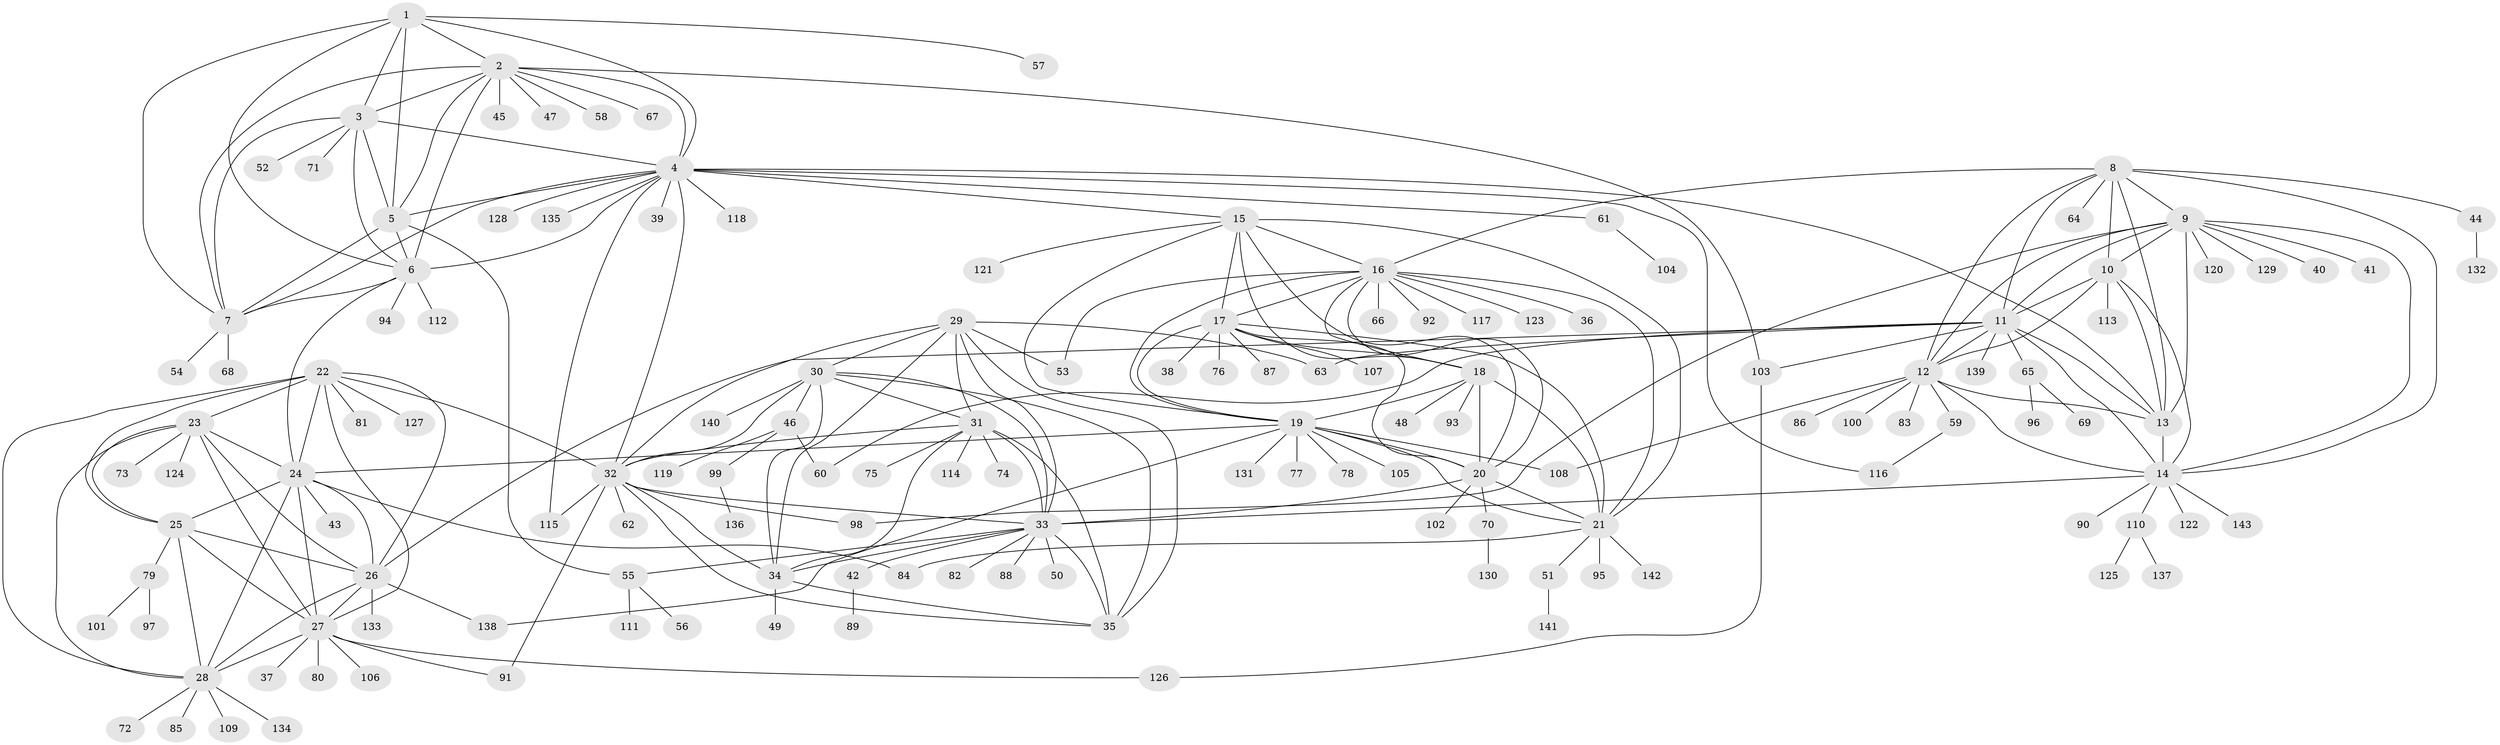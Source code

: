 // Generated by graph-tools (version 1.1) at 2025/15/03/09/25 04:15:46]
// undirected, 143 vertices, 236 edges
graph export_dot {
graph [start="1"]
  node [color=gray90,style=filled];
  1;
  2;
  3;
  4;
  5;
  6;
  7;
  8;
  9;
  10;
  11;
  12;
  13;
  14;
  15;
  16;
  17;
  18;
  19;
  20;
  21;
  22;
  23;
  24;
  25;
  26;
  27;
  28;
  29;
  30;
  31;
  32;
  33;
  34;
  35;
  36;
  37;
  38;
  39;
  40;
  41;
  42;
  43;
  44;
  45;
  46;
  47;
  48;
  49;
  50;
  51;
  52;
  53;
  54;
  55;
  56;
  57;
  58;
  59;
  60;
  61;
  62;
  63;
  64;
  65;
  66;
  67;
  68;
  69;
  70;
  71;
  72;
  73;
  74;
  75;
  76;
  77;
  78;
  79;
  80;
  81;
  82;
  83;
  84;
  85;
  86;
  87;
  88;
  89;
  90;
  91;
  92;
  93;
  94;
  95;
  96;
  97;
  98;
  99;
  100;
  101;
  102;
  103;
  104;
  105;
  106;
  107;
  108;
  109;
  110;
  111;
  112;
  113;
  114;
  115;
  116;
  117;
  118;
  119;
  120;
  121;
  122;
  123;
  124;
  125;
  126;
  127;
  128;
  129;
  130;
  131;
  132;
  133;
  134;
  135;
  136;
  137;
  138;
  139;
  140;
  141;
  142;
  143;
  1 -- 2;
  1 -- 3;
  1 -- 4;
  1 -- 5;
  1 -- 6;
  1 -- 7;
  1 -- 57;
  2 -- 3;
  2 -- 4;
  2 -- 5;
  2 -- 6;
  2 -- 7;
  2 -- 45;
  2 -- 47;
  2 -- 58;
  2 -- 67;
  2 -- 103;
  3 -- 4;
  3 -- 5;
  3 -- 6;
  3 -- 7;
  3 -- 52;
  3 -- 71;
  4 -- 5;
  4 -- 6;
  4 -- 7;
  4 -- 13;
  4 -- 15;
  4 -- 32;
  4 -- 39;
  4 -- 61;
  4 -- 115;
  4 -- 116;
  4 -- 118;
  4 -- 128;
  4 -- 135;
  5 -- 6;
  5 -- 7;
  5 -- 55;
  6 -- 7;
  6 -- 24;
  6 -- 94;
  6 -- 112;
  7 -- 54;
  7 -- 68;
  8 -- 9;
  8 -- 10;
  8 -- 11;
  8 -- 12;
  8 -- 13;
  8 -- 14;
  8 -- 16;
  8 -- 44;
  8 -- 64;
  9 -- 10;
  9 -- 11;
  9 -- 12;
  9 -- 13;
  9 -- 14;
  9 -- 40;
  9 -- 41;
  9 -- 98;
  9 -- 120;
  9 -- 129;
  10 -- 11;
  10 -- 12;
  10 -- 13;
  10 -- 14;
  10 -- 113;
  11 -- 12;
  11 -- 13;
  11 -- 14;
  11 -- 26;
  11 -- 60;
  11 -- 63;
  11 -- 65;
  11 -- 103;
  11 -- 139;
  12 -- 13;
  12 -- 14;
  12 -- 59;
  12 -- 83;
  12 -- 86;
  12 -- 100;
  12 -- 108;
  13 -- 14;
  14 -- 33;
  14 -- 90;
  14 -- 110;
  14 -- 122;
  14 -- 143;
  15 -- 16;
  15 -- 17;
  15 -- 18;
  15 -- 19;
  15 -- 20;
  15 -- 21;
  15 -- 121;
  16 -- 17;
  16 -- 18;
  16 -- 19;
  16 -- 20;
  16 -- 21;
  16 -- 36;
  16 -- 53;
  16 -- 66;
  16 -- 92;
  16 -- 117;
  16 -- 123;
  17 -- 18;
  17 -- 19;
  17 -- 20;
  17 -- 21;
  17 -- 38;
  17 -- 76;
  17 -- 87;
  17 -- 107;
  18 -- 19;
  18 -- 20;
  18 -- 21;
  18 -- 48;
  18 -- 93;
  19 -- 20;
  19 -- 21;
  19 -- 24;
  19 -- 77;
  19 -- 78;
  19 -- 105;
  19 -- 108;
  19 -- 131;
  19 -- 138;
  20 -- 21;
  20 -- 33;
  20 -- 70;
  20 -- 102;
  21 -- 51;
  21 -- 84;
  21 -- 95;
  21 -- 142;
  22 -- 23;
  22 -- 24;
  22 -- 25;
  22 -- 26;
  22 -- 27;
  22 -- 28;
  22 -- 32;
  22 -- 81;
  22 -- 127;
  23 -- 24;
  23 -- 25;
  23 -- 26;
  23 -- 27;
  23 -- 28;
  23 -- 73;
  23 -- 124;
  24 -- 25;
  24 -- 26;
  24 -- 27;
  24 -- 28;
  24 -- 43;
  24 -- 84;
  25 -- 26;
  25 -- 27;
  25 -- 28;
  25 -- 79;
  26 -- 27;
  26 -- 28;
  26 -- 133;
  26 -- 138;
  27 -- 28;
  27 -- 37;
  27 -- 80;
  27 -- 91;
  27 -- 106;
  27 -- 126;
  28 -- 72;
  28 -- 85;
  28 -- 109;
  28 -- 134;
  29 -- 30;
  29 -- 31;
  29 -- 32;
  29 -- 33;
  29 -- 34;
  29 -- 35;
  29 -- 53;
  29 -- 63;
  30 -- 31;
  30 -- 32;
  30 -- 33;
  30 -- 34;
  30 -- 35;
  30 -- 46;
  30 -- 140;
  31 -- 32;
  31 -- 33;
  31 -- 34;
  31 -- 35;
  31 -- 74;
  31 -- 75;
  31 -- 114;
  32 -- 33;
  32 -- 34;
  32 -- 35;
  32 -- 62;
  32 -- 91;
  32 -- 98;
  32 -- 115;
  33 -- 34;
  33 -- 35;
  33 -- 42;
  33 -- 50;
  33 -- 55;
  33 -- 82;
  33 -- 88;
  34 -- 35;
  34 -- 49;
  42 -- 89;
  44 -- 132;
  46 -- 60;
  46 -- 99;
  46 -- 119;
  51 -- 141;
  55 -- 56;
  55 -- 111;
  59 -- 116;
  61 -- 104;
  65 -- 69;
  65 -- 96;
  70 -- 130;
  79 -- 97;
  79 -- 101;
  99 -- 136;
  103 -- 126;
  110 -- 125;
  110 -- 137;
}
